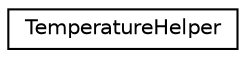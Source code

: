 digraph "Graphical Class Hierarchy"
{
  edge [fontname="Helvetica",fontsize="10",labelfontname="Helvetica",labelfontsize="10"];
  node [fontname="Helvetica",fontsize="10",shape=record];
  rankdir="LR";
  Node1 [label="TemperatureHelper",height=0.2,width=0.4,color="black", fillcolor="white", style="filled",URL="$class_temperature_helper.html"];
}

